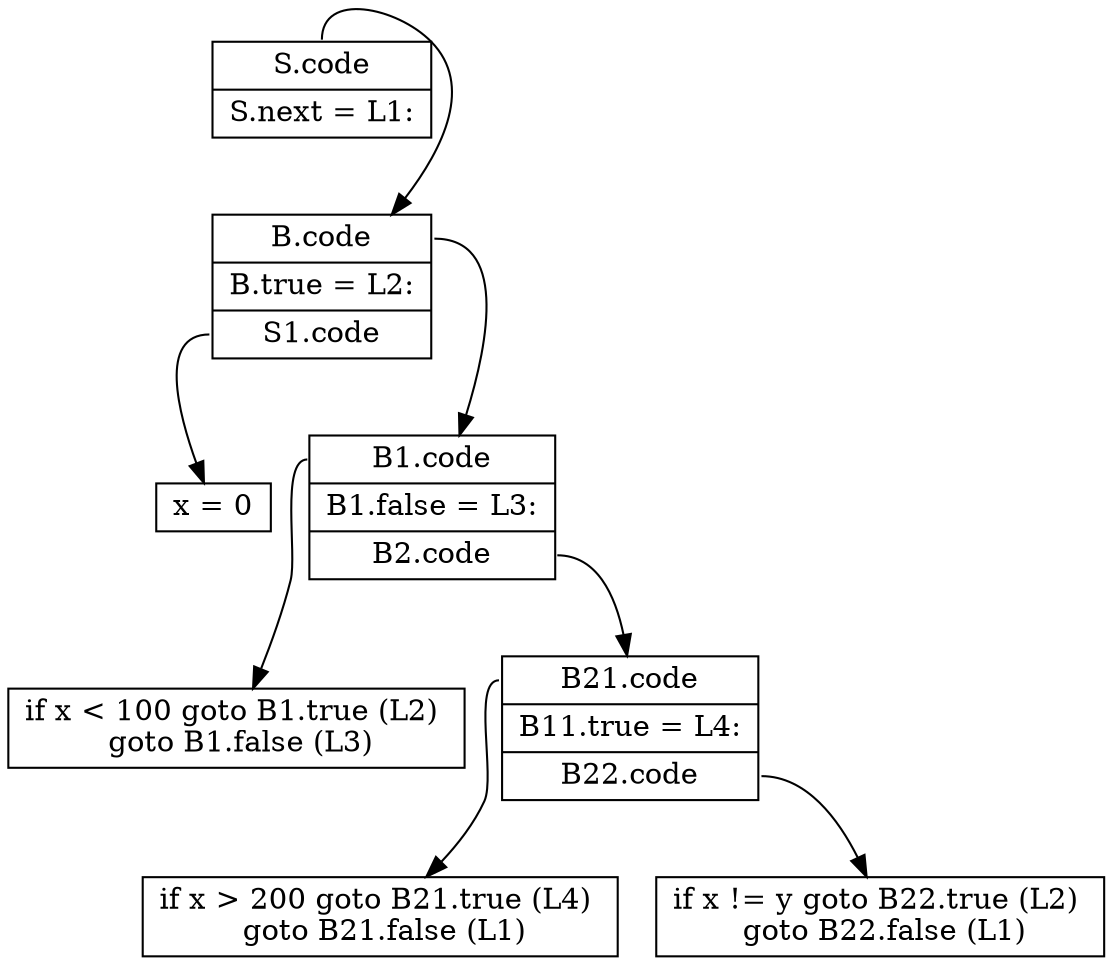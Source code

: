 digraph g {
    node [shape="record", height=.1]
    nodeP[label = "{<scode> S.code|<snext> S.next = L1:}"]
    nodeS[label="{<bcode> B.code|<b1true> B.true = L2:|<s1code> S1.code}"]
    nodeP:scode -> nodeS

    nodeS1[label = "{x = 0}"]
    nodeS:s1code -> nodeS1

    nodeB[label = "{<b1code> B1.code|<b1false> B1.false = L3:|<b2code> B2.code}"]
    nodeS:bcode -> nodeB

    nodeB1[label = "{if x \< 100 goto B1.true (L2) \n goto B1.false (L3)}"]
    nodeB:b1code -> nodeB1

    nodeB2[label = "{<b21code>B21.code|<b11true>B11.true = L4:|<b22code>B22.code}"]
    nodeB:b2code -> nodeB2

    nodeB21[label = "{if x \> 200 goto B21.true (L4) \n goto B21.false (L1)}"]
    nodeB2:b21code -> nodeB21

    nodeB22[label = "{if x != y goto B22.true (L2) \n goto B22.false (L1)}"]
    nodeB2:b22code -> nodeB22
}